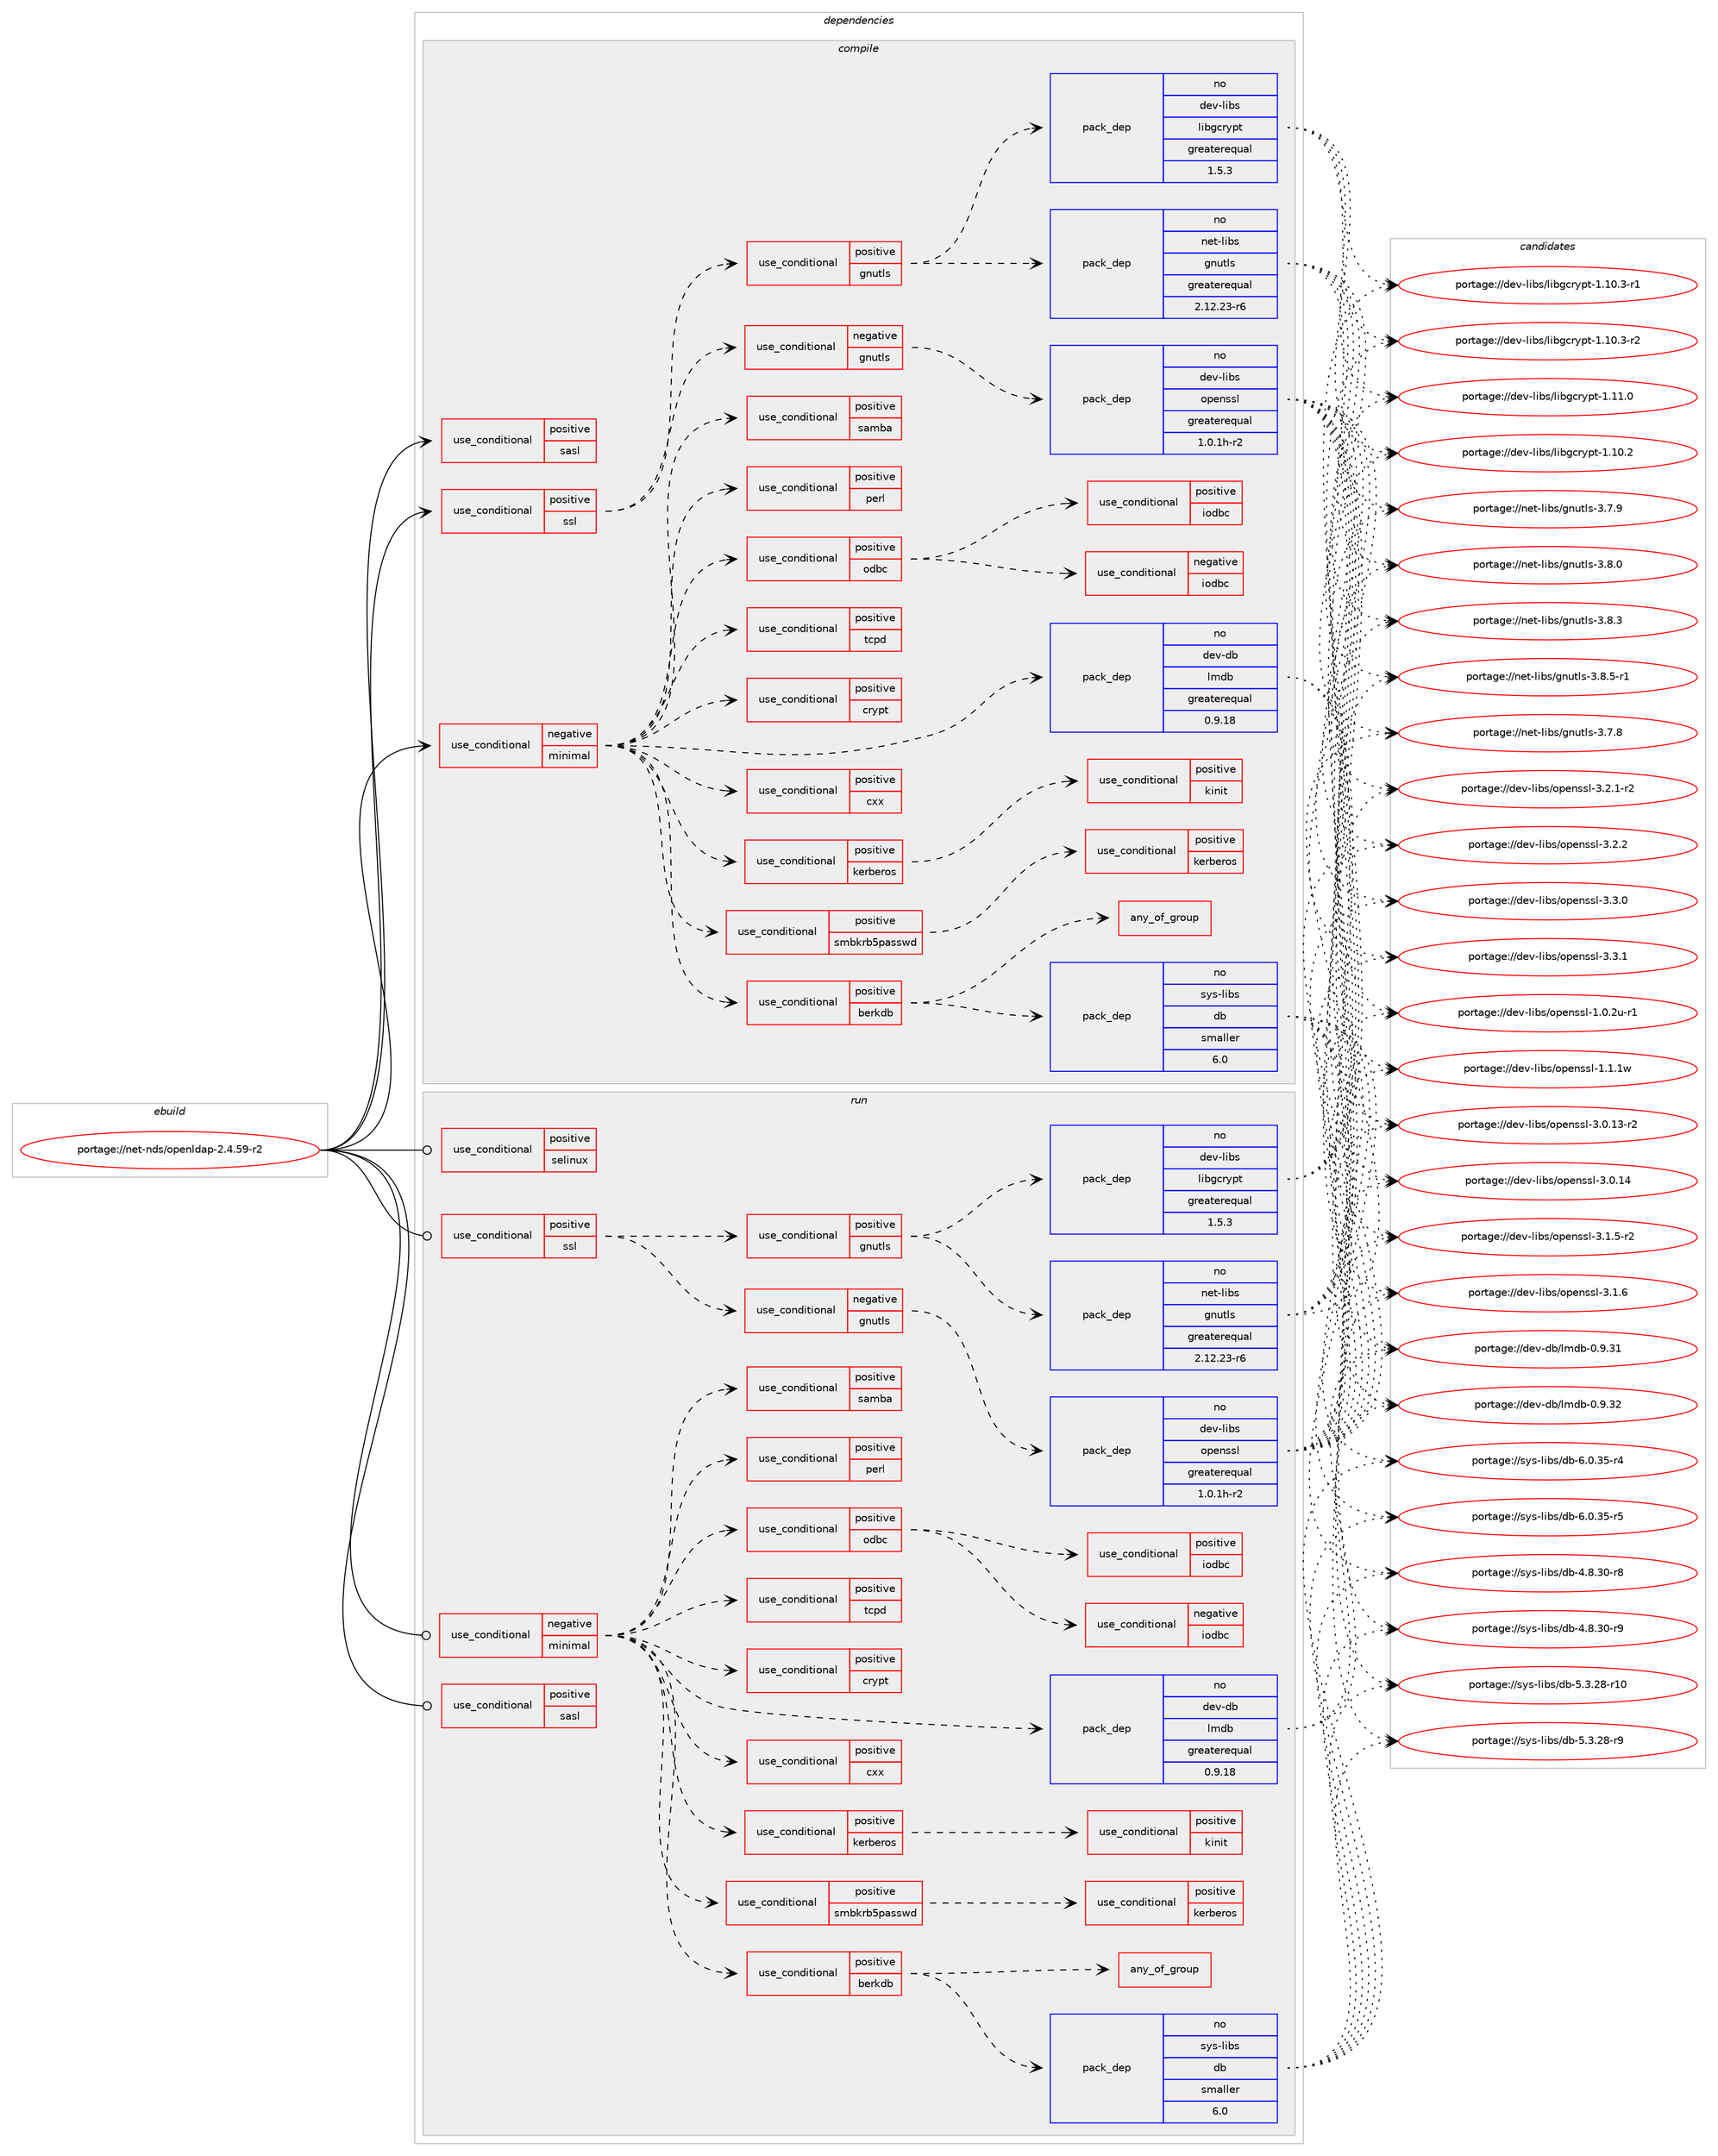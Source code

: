 digraph prolog {

# *************
# Graph options
# *************

newrank=true;
concentrate=true;
compound=true;
graph [rankdir=LR,fontname=Helvetica,fontsize=10,ranksep=1.5];#, ranksep=2.5, nodesep=0.2];
edge  [arrowhead=vee];
node  [fontname=Helvetica,fontsize=10];

# **********
# The ebuild
# **********

subgraph cluster_leftcol {
color=gray;
rank=same;
label=<<i>ebuild</i>>;
id [label="portage://net-nds/openldap-2.4.59-r2", color=red, width=4, href="../net-nds/openldap-2.4.59-r2.svg"];
}

# ****************
# The dependencies
# ****************

subgraph cluster_midcol {
color=gray;
label=<<i>dependencies</i>>;
subgraph cluster_compile {
fillcolor="#eeeeee";
style=filled;
label=<<i>compile</i>>;
subgraph cond97203 {
dependency191705 [label=<<TABLE BORDER="0" CELLBORDER="1" CELLSPACING="0" CELLPADDING="4"><TR><TD ROWSPAN="3" CELLPADDING="10">use_conditional</TD></TR><TR><TD>negative</TD></TR><TR><TD>minimal</TD></TR></TABLE>>, shape=none, color=red];
# *** BEGIN UNKNOWN DEPENDENCY TYPE (TODO) ***
# dependency191705 -> package_dependency(portage://net-nds/openldap-2.4.59-r2,install,no,dev-libs,libltdl,none,[,,],[],[])
# *** END UNKNOWN DEPENDENCY TYPE (TODO) ***

# *** BEGIN UNKNOWN DEPENDENCY TYPE (TODO) ***
# dependency191705 -> package_dependency(portage://net-nds/openldap-2.4.59-r2,install,no,sys-fs,e2fsprogs,none,[,,],[],[])
# *** END UNKNOWN DEPENDENCY TYPE (TODO) ***

subgraph pack91828 {
dependency191706 [label=<<TABLE BORDER="0" CELLBORDER="1" CELLSPACING="0" CELLPADDING="4" WIDTH="220"><TR><TD ROWSPAN="6" CELLPADDING="30">pack_dep</TD></TR><TR><TD WIDTH="110">no</TD></TR><TR><TD>dev-db</TD></TR><TR><TD>lmdb</TD></TR><TR><TD>greaterequal</TD></TR><TR><TD>0.9.18</TD></TR></TABLE>>, shape=none, color=blue];
}
dependency191705:e -> dependency191706:w [weight=20,style="dashed",arrowhead="vee"];
subgraph cond97204 {
dependency191707 [label=<<TABLE BORDER="0" CELLBORDER="1" CELLSPACING="0" CELLPADDING="4"><TR><TD ROWSPAN="3" CELLPADDING="10">use_conditional</TD></TR><TR><TD>positive</TD></TR><TR><TD>crypt</TD></TR></TABLE>>, shape=none, color=red];
# *** BEGIN UNKNOWN DEPENDENCY TYPE (TODO) ***
# dependency191707 -> package_dependency(portage://net-nds/openldap-2.4.59-r2,install,no,virtual,libcrypt,none,[,,],any_same_slot,[])
# *** END UNKNOWN DEPENDENCY TYPE (TODO) ***

}
dependency191705:e -> dependency191707:w [weight=20,style="dashed",arrowhead="vee"];
subgraph cond97205 {
dependency191708 [label=<<TABLE BORDER="0" CELLBORDER="1" CELLSPACING="0" CELLPADDING="4"><TR><TD ROWSPAN="3" CELLPADDING="10">use_conditional</TD></TR><TR><TD>positive</TD></TR><TR><TD>tcpd</TD></TR></TABLE>>, shape=none, color=red];
# *** BEGIN UNKNOWN DEPENDENCY TYPE (TODO) ***
# dependency191708 -> package_dependency(portage://net-nds/openldap-2.4.59-r2,install,no,sys-apps,tcp-wrappers,none,[,,],[],[])
# *** END UNKNOWN DEPENDENCY TYPE (TODO) ***

}
dependency191705:e -> dependency191708:w [weight=20,style="dashed",arrowhead="vee"];
subgraph cond97206 {
dependency191709 [label=<<TABLE BORDER="0" CELLBORDER="1" CELLSPACING="0" CELLPADDING="4"><TR><TD ROWSPAN="3" CELLPADDING="10">use_conditional</TD></TR><TR><TD>positive</TD></TR><TR><TD>odbc</TD></TR></TABLE>>, shape=none, color=red];
subgraph cond97207 {
dependency191710 [label=<<TABLE BORDER="0" CELLBORDER="1" CELLSPACING="0" CELLPADDING="4"><TR><TD ROWSPAN="3" CELLPADDING="10">use_conditional</TD></TR><TR><TD>negative</TD></TR><TR><TD>iodbc</TD></TR></TABLE>>, shape=none, color=red];
# *** BEGIN UNKNOWN DEPENDENCY TYPE (TODO) ***
# dependency191710 -> package_dependency(portage://net-nds/openldap-2.4.59-r2,install,no,dev-db,unixODBC,none,[,,],[],[])
# *** END UNKNOWN DEPENDENCY TYPE (TODO) ***

}
dependency191709:e -> dependency191710:w [weight=20,style="dashed",arrowhead="vee"];
subgraph cond97208 {
dependency191711 [label=<<TABLE BORDER="0" CELLBORDER="1" CELLSPACING="0" CELLPADDING="4"><TR><TD ROWSPAN="3" CELLPADDING="10">use_conditional</TD></TR><TR><TD>positive</TD></TR><TR><TD>iodbc</TD></TR></TABLE>>, shape=none, color=red];
# *** BEGIN UNKNOWN DEPENDENCY TYPE (TODO) ***
# dependency191711 -> package_dependency(portage://net-nds/openldap-2.4.59-r2,install,no,dev-db,libiodbc,none,[,,],[],[])
# *** END UNKNOWN DEPENDENCY TYPE (TODO) ***

}
dependency191709:e -> dependency191711:w [weight=20,style="dashed",arrowhead="vee"];
}
dependency191705:e -> dependency191709:w [weight=20,style="dashed",arrowhead="vee"];
subgraph cond97209 {
dependency191712 [label=<<TABLE BORDER="0" CELLBORDER="1" CELLSPACING="0" CELLPADDING="4"><TR><TD ROWSPAN="3" CELLPADDING="10">use_conditional</TD></TR><TR><TD>positive</TD></TR><TR><TD>perl</TD></TR></TABLE>>, shape=none, color=red];
# *** BEGIN UNKNOWN DEPENDENCY TYPE (TODO) ***
# dependency191712 -> package_dependency(portage://net-nds/openldap-2.4.59-r2,install,no,dev-lang,perl,none,[,,],any_same_slot,[use(disable(build),negative)])
# *** END UNKNOWN DEPENDENCY TYPE (TODO) ***

}
dependency191705:e -> dependency191712:w [weight=20,style="dashed",arrowhead="vee"];
subgraph cond97210 {
dependency191713 [label=<<TABLE BORDER="0" CELLBORDER="1" CELLSPACING="0" CELLPADDING="4"><TR><TD ROWSPAN="3" CELLPADDING="10">use_conditional</TD></TR><TR><TD>positive</TD></TR><TR><TD>samba</TD></TR></TABLE>>, shape=none, color=red];
# *** BEGIN UNKNOWN DEPENDENCY TYPE (TODO) ***
# dependency191713 -> package_dependency(portage://net-nds/openldap-2.4.59-r2,install,no,dev-libs,openssl,none,[,,],[slot(0),equal],[])
# *** END UNKNOWN DEPENDENCY TYPE (TODO) ***

}
dependency191705:e -> dependency191713:w [weight=20,style="dashed",arrowhead="vee"];
subgraph cond97211 {
dependency191714 [label=<<TABLE BORDER="0" CELLBORDER="1" CELLSPACING="0" CELLPADDING="4"><TR><TD ROWSPAN="3" CELLPADDING="10">use_conditional</TD></TR><TR><TD>positive</TD></TR><TR><TD>berkdb</TD></TR></TABLE>>, shape=none, color=red];
subgraph pack91829 {
dependency191715 [label=<<TABLE BORDER="0" CELLBORDER="1" CELLSPACING="0" CELLPADDING="4" WIDTH="220"><TR><TD ROWSPAN="6" CELLPADDING="30">pack_dep</TD></TR><TR><TD WIDTH="110">no</TD></TR><TR><TD>sys-libs</TD></TR><TR><TD>db</TD></TR><TR><TD>smaller</TD></TR><TR><TD>6.0</TD></TR></TABLE>>, shape=none, color=blue];
}
dependency191714:e -> dependency191715:w [weight=20,style="dashed",arrowhead="vee"];
subgraph any2493 {
dependency191716 [label=<<TABLE BORDER="0" CELLBORDER="1" CELLSPACING="0" CELLPADDING="4"><TR><TD CELLPADDING="10">any_of_group</TD></TR></TABLE>>, shape=none, color=red];# *** BEGIN UNKNOWN DEPENDENCY TYPE (TODO) ***
# dependency191716 -> package_dependency(portage://net-nds/openldap-2.4.59-r2,install,no,sys-libs,db,none,[,,],[slot(5.3)],[])
# *** END UNKNOWN DEPENDENCY TYPE (TODO) ***

# *** BEGIN UNKNOWN DEPENDENCY TYPE (TODO) ***
# dependency191716 -> package_dependency(portage://net-nds/openldap-2.4.59-r2,install,no,sys-libs,db,none,[,,],[slot(4.8)],[])
# *** END UNKNOWN DEPENDENCY TYPE (TODO) ***

}
dependency191714:e -> dependency191716:w [weight=20,style="dashed",arrowhead="vee"];
}
dependency191705:e -> dependency191714:w [weight=20,style="dashed",arrowhead="vee"];
subgraph cond97212 {
dependency191717 [label=<<TABLE BORDER="0" CELLBORDER="1" CELLSPACING="0" CELLPADDING="4"><TR><TD ROWSPAN="3" CELLPADDING="10">use_conditional</TD></TR><TR><TD>positive</TD></TR><TR><TD>smbkrb5passwd</TD></TR></TABLE>>, shape=none, color=red];
# *** BEGIN UNKNOWN DEPENDENCY TYPE (TODO) ***
# dependency191717 -> package_dependency(portage://net-nds/openldap-2.4.59-r2,install,no,dev-libs,openssl,none,[,,],[slot(0),equal],[])
# *** END UNKNOWN DEPENDENCY TYPE (TODO) ***

subgraph cond97213 {
dependency191718 [label=<<TABLE BORDER="0" CELLBORDER="1" CELLSPACING="0" CELLPADDING="4"><TR><TD ROWSPAN="3" CELLPADDING="10">use_conditional</TD></TR><TR><TD>positive</TD></TR><TR><TD>kerberos</TD></TR></TABLE>>, shape=none, color=red];
# *** BEGIN UNKNOWN DEPENDENCY TYPE (TODO) ***
# dependency191718 -> package_dependency(portage://net-nds/openldap-2.4.59-r2,install,no,app-crypt,heimdal,none,[,,],[],[])
# *** END UNKNOWN DEPENDENCY TYPE (TODO) ***

}
dependency191717:e -> dependency191718:w [weight=20,style="dashed",arrowhead="vee"];
}
dependency191705:e -> dependency191717:w [weight=20,style="dashed",arrowhead="vee"];
subgraph cond97214 {
dependency191719 [label=<<TABLE BORDER="0" CELLBORDER="1" CELLSPACING="0" CELLPADDING="4"><TR><TD ROWSPAN="3" CELLPADDING="10">use_conditional</TD></TR><TR><TD>positive</TD></TR><TR><TD>kerberos</TD></TR></TABLE>>, shape=none, color=red];
# *** BEGIN UNKNOWN DEPENDENCY TYPE (TODO) ***
# dependency191719 -> package_dependency(portage://net-nds/openldap-2.4.59-r2,install,no,virtual,krb5,none,[,,],[],[])
# *** END UNKNOWN DEPENDENCY TYPE (TODO) ***

subgraph cond97215 {
dependency191720 [label=<<TABLE BORDER="0" CELLBORDER="1" CELLSPACING="0" CELLPADDING="4"><TR><TD ROWSPAN="3" CELLPADDING="10">use_conditional</TD></TR><TR><TD>positive</TD></TR><TR><TD>kinit</TD></TR></TABLE>>, shape=none, color=red];
# *** BEGIN UNKNOWN DEPENDENCY TYPE (TODO) ***
# dependency191720 -> package_dependency(portage://net-nds/openldap-2.4.59-r2,install,weak,app-crypt,heimdal,none,[,,],[],[])
# *** END UNKNOWN DEPENDENCY TYPE (TODO) ***

}
dependency191719:e -> dependency191720:w [weight=20,style="dashed",arrowhead="vee"];
}
dependency191705:e -> dependency191719:w [weight=20,style="dashed",arrowhead="vee"];
subgraph cond97216 {
dependency191721 [label=<<TABLE BORDER="0" CELLBORDER="1" CELLSPACING="0" CELLPADDING="4"><TR><TD ROWSPAN="3" CELLPADDING="10">use_conditional</TD></TR><TR><TD>positive</TD></TR><TR><TD>cxx</TD></TR></TABLE>>, shape=none, color=red];
# *** BEGIN UNKNOWN DEPENDENCY TYPE (TODO) ***
# dependency191721 -> package_dependency(portage://net-nds/openldap-2.4.59-r2,install,no,dev-libs,cyrus-sasl,none,[,,],any_same_slot,[])
# *** END UNKNOWN DEPENDENCY TYPE (TODO) ***

}
dependency191705:e -> dependency191721:w [weight=20,style="dashed",arrowhead="vee"];
}
id:e -> dependency191705:w [weight=20,style="solid",arrowhead="vee"];
subgraph cond97217 {
dependency191722 [label=<<TABLE BORDER="0" CELLBORDER="1" CELLSPACING="0" CELLPADDING="4"><TR><TD ROWSPAN="3" CELLPADDING="10">use_conditional</TD></TR><TR><TD>positive</TD></TR><TR><TD>sasl</TD></TR></TABLE>>, shape=none, color=red];
# *** BEGIN UNKNOWN DEPENDENCY TYPE (TODO) ***
# dependency191722 -> package_dependency(portage://net-nds/openldap-2.4.59-r2,install,no,dev-libs,cyrus-sasl,none,[,,],any_same_slot,[])
# *** END UNKNOWN DEPENDENCY TYPE (TODO) ***

}
id:e -> dependency191722:w [weight=20,style="solid",arrowhead="vee"];
subgraph cond97218 {
dependency191723 [label=<<TABLE BORDER="0" CELLBORDER="1" CELLSPACING="0" CELLPADDING="4"><TR><TD ROWSPAN="3" CELLPADDING="10">use_conditional</TD></TR><TR><TD>positive</TD></TR><TR><TD>ssl</TD></TR></TABLE>>, shape=none, color=red];
subgraph cond97219 {
dependency191724 [label=<<TABLE BORDER="0" CELLBORDER="1" CELLSPACING="0" CELLPADDING="4"><TR><TD ROWSPAN="3" CELLPADDING="10">use_conditional</TD></TR><TR><TD>negative</TD></TR><TR><TD>gnutls</TD></TR></TABLE>>, shape=none, color=red];
subgraph pack91830 {
dependency191725 [label=<<TABLE BORDER="0" CELLBORDER="1" CELLSPACING="0" CELLPADDING="4" WIDTH="220"><TR><TD ROWSPAN="6" CELLPADDING="30">pack_dep</TD></TR><TR><TD WIDTH="110">no</TD></TR><TR><TD>dev-libs</TD></TR><TR><TD>openssl</TD></TR><TR><TD>greaterequal</TD></TR><TR><TD>1.0.1h-r2</TD></TR></TABLE>>, shape=none, color=blue];
}
dependency191724:e -> dependency191725:w [weight=20,style="dashed",arrowhead="vee"];
}
dependency191723:e -> dependency191724:w [weight=20,style="dashed",arrowhead="vee"];
subgraph cond97220 {
dependency191726 [label=<<TABLE BORDER="0" CELLBORDER="1" CELLSPACING="0" CELLPADDING="4"><TR><TD ROWSPAN="3" CELLPADDING="10">use_conditional</TD></TR><TR><TD>positive</TD></TR><TR><TD>gnutls</TD></TR></TABLE>>, shape=none, color=red];
subgraph pack91831 {
dependency191727 [label=<<TABLE BORDER="0" CELLBORDER="1" CELLSPACING="0" CELLPADDING="4" WIDTH="220"><TR><TD ROWSPAN="6" CELLPADDING="30">pack_dep</TD></TR><TR><TD WIDTH="110">no</TD></TR><TR><TD>net-libs</TD></TR><TR><TD>gnutls</TD></TR><TR><TD>greaterequal</TD></TR><TR><TD>2.12.23-r6</TD></TR></TABLE>>, shape=none, color=blue];
}
dependency191726:e -> dependency191727:w [weight=20,style="dashed",arrowhead="vee"];
subgraph pack91832 {
dependency191728 [label=<<TABLE BORDER="0" CELLBORDER="1" CELLSPACING="0" CELLPADDING="4" WIDTH="220"><TR><TD ROWSPAN="6" CELLPADDING="30">pack_dep</TD></TR><TR><TD WIDTH="110">no</TD></TR><TR><TD>dev-libs</TD></TR><TR><TD>libgcrypt</TD></TR><TR><TD>greaterequal</TD></TR><TR><TD>1.5.3</TD></TR></TABLE>>, shape=none, color=blue];
}
dependency191726:e -> dependency191728:w [weight=20,style="dashed",arrowhead="vee"];
}
dependency191723:e -> dependency191726:w [weight=20,style="dashed",arrowhead="vee"];
}
id:e -> dependency191723:w [weight=20,style="solid",arrowhead="vee"];
# *** BEGIN UNKNOWN DEPENDENCY TYPE (TODO) ***
# id -> package_dependency(portage://net-nds/openldap-2.4.59-r2,install,no,sys-apps,groff,none,[,,],[],[])
# *** END UNKNOWN DEPENDENCY TYPE (TODO) ***

}
subgraph cluster_compileandrun {
fillcolor="#eeeeee";
style=filled;
label=<<i>compile and run</i>>;
}
subgraph cluster_run {
fillcolor="#eeeeee";
style=filled;
label=<<i>run</i>>;
subgraph cond97221 {
dependency191729 [label=<<TABLE BORDER="0" CELLBORDER="1" CELLSPACING="0" CELLPADDING="4"><TR><TD ROWSPAN="3" CELLPADDING="10">use_conditional</TD></TR><TR><TD>negative</TD></TR><TR><TD>minimal</TD></TR></TABLE>>, shape=none, color=red];
# *** BEGIN UNKNOWN DEPENDENCY TYPE (TODO) ***
# dependency191729 -> package_dependency(portage://net-nds/openldap-2.4.59-r2,run,no,dev-libs,libltdl,none,[,,],[],[])
# *** END UNKNOWN DEPENDENCY TYPE (TODO) ***

# *** BEGIN UNKNOWN DEPENDENCY TYPE (TODO) ***
# dependency191729 -> package_dependency(portage://net-nds/openldap-2.4.59-r2,run,no,sys-fs,e2fsprogs,none,[,,],[],[])
# *** END UNKNOWN DEPENDENCY TYPE (TODO) ***

subgraph pack91833 {
dependency191730 [label=<<TABLE BORDER="0" CELLBORDER="1" CELLSPACING="0" CELLPADDING="4" WIDTH="220"><TR><TD ROWSPAN="6" CELLPADDING="30">pack_dep</TD></TR><TR><TD WIDTH="110">no</TD></TR><TR><TD>dev-db</TD></TR><TR><TD>lmdb</TD></TR><TR><TD>greaterequal</TD></TR><TR><TD>0.9.18</TD></TR></TABLE>>, shape=none, color=blue];
}
dependency191729:e -> dependency191730:w [weight=20,style="dashed",arrowhead="vee"];
subgraph cond97222 {
dependency191731 [label=<<TABLE BORDER="0" CELLBORDER="1" CELLSPACING="0" CELLPADDING="4"><TR><TD ROWSPAN="3" CELLPADDING="10">use_conditional</TD></TR><TR><TD>positive</TD></TR><TR><TD>crypt</TD></TR></TABLE>>, shape=none, color=red];
# *** BEGIN UNKNOWN DEPENDENCY TYPE (TODO) ***
# dependency191731 -> package_dependency(portage://net-nds/openldap-2.4.59-r2,run,no,virtual,libcrypt,none,[,,],any_same_slot,[])
# *** END UNKNOWN DEPENDENCY TYPE (TODO) ***

}
dependency191729:e -> dependency191731:w [weight=20,style="dashed",arrowhead="vee"];
subgraph cond97223 {
dependency191732 [label=<<TABLE BORDER="0" CELLBORDER="1" CELLSPACING="0" CELLPADDING="4"><TR><TD ROWSPAN="3" CELLPADDING="10">use_conditional</TD></TR><TR><TD>positive</TD></TR><TR><TD>tcpd</TD></TR></TABLE>>, shape=none, color=red];
# *** BEGIN UNKNOWN DEPENDENCY TYPE (TODO) ***
# dependency191732 -> package_dependency(portage://net-nds/openldap-2.4.59-r2,run,no,sys-apps,tcp-wrappers,none,[,,],[],[])
# *** END UNKNOWN DEPENDENCY TYPE (TODO) ***

}
dependency191729:e -> dependency191732:w [weight=20,style="dashed",arrowhead="vee"];
subgraph cond97224 {
dependency191733 [label=<<TABLE BORDER="0" CELLBORDER="1" CELLSPACING="0" CELLPADDING="4"><TR><TD ROWSPAN="3" CELLPADDING="10">use_conditional</TD></TR><TR><TD>positive</TD></TR><TR><TD>odbc</TD></TR></TABLE>>, shape=none, color=red];
subgraph cond97225 {
dependency191734 [label=<<TABLE BORDER="0" CELLBORDER="1" CELLSPACING="0" CELLPADDING="4"><TR><TD ROWSPAN="3" CELLPADDING="10">use_conditional</TD></TR><TR><TD>negative</TD></TR><TR><TD>iodbc</TD></TR></TABLE>>, shape=none, color=red];
# *** BEGIN UNKNOWN DEPENDENCY TYPE (TODO) ***
# dependency191734 -> package_dependency(portage://net-nds/openldap-2.4.59-r2,run,no,dev-db,unixODBC,none,[,,],[],[])
# *** END UNKNOWN DEPENDENCY TYPE (TODO) ***

}
dependency191733:e -> dependency191734:w [weight=20,style="dashed",arrowhead="vee"];
subgraph cond97226 {
dependency191735 [label=<<TABLE BORDER="0" CELLBORDER="1" CELLSPACING="0" CELLPADDING="4"><TR><TD ROWSPAN="3" CELLPADDING="10">use_conditional</TD></TR><TR><TD>positive</TD></TR><TR><TD>iodbc</TD></TR></TABLE>>, shape=none, color=red];
# *** BEGIN UNKNOWN DEPENDENCY TYPE (TODO) ***
# dependency191735 -> package_dependency(portage://net-nds/openldap-2.4.59-r2,run,no,dev-db,libiodbc,none,[,,],[],[])
# *** END UNKNOWN DEPENDENCY TYPE (TODO) ***

}
dependency191733:e -> dependency191735:w [weight=20,style="dashed",arrowhead="vee"];
}
dependency191729:e -> dependency191733:w [weight=20,style="dashed",arrowhead="vee"];
subgraph cond97227 {
dependency191736 [label=<<TABLE BORDER="0" CELLBORDER="1" CELLSPACING="0" CELLPADDING="4"><TR><TD ROWSPAN="3" CELLPADDING="10">use_conditional</TD></TR><TR><TD>positive</TD></TR><TR><TD>perl</TD></TR></TABLE>>, shape=none, color=red];
# *** BEGIN UNKNOWN DEPENDENCY TYPE (TODO) ***
# dependency191736 -> package_dependency(portage://net-nds/openldap-2.4.59-r2,run,no,dev-lang,perl,none,[,,],any_same_slot,[use(disable(build),negative)])
# *** END UNKNOWN DEPENDENCY TYPE (TODO) ***

}
dependency191729:e -> dependency191736:w [weight=20,style="dashed",arrowhead="vee"];
subgraph cond97228 {
dependency191737 [label=<<TABLE BORDER="0" CELLBORDER="1" CELLSPACING="0" CELLPADDING="4"><TR><TD ROWSPAN="3" CELLPADDING="10">use_conditional</TD></TR><TR><TD>positive</TD></TR><TR><TD>samba</TD></TR></TABLE>>, shape=none, color=red];
# *** BEGIN UNKNOWN DEPENDENCY TYPE (TODO) ***
# dependency191737 -> package_dependency(portage://net-nds/openldap-2.4.59-r2,run,no,dev-libs,openssl,none,[,,],[slot(0),equal],[])
# *** END UNKNOWN DEPENDENCY TYPE (TODO) ***

}
dependency191729:e -> dependency191737:w [weight=20,style="dashed",arrowhead="vee"];
subgraph cond97229 {
dependency191738 [label=<<TABLE BORDER="0" CELLBORDER="1" CELLSPACING="0" CELLPADDING="4"><TR><TD ROWSPAN="3" CELLPADDING="10">use_conditional</TD></TR><TR><TD>positive</TD></TR><TR><TD>berkdb</TD></TR></TABLE>>, shape=none, color=red];
subgraph pack91834 {
dependency191739 [label=<<TABLE BORDER="0" CELLBORDER="1" CELLSPACING="0" CELLPADDING="4" WIDTH="220"><TR><TD ROWSPAN="6" CELLPADDING="30">pack_dep</TD></TR><TR><TD WIDTH="110">no</TD></TR><TR><TD>sys-libs</TD></TR><TR><TD>db</TD></TR><TR><TD>smaller</TD></TR><TR><TD>6.0</TD></TR></TABLE>>, shape=none, color=blue];
}
dependency191738:e -> dependency191739:w [weight=20,style="dashed",arrowhead="vee"];
subgraph any2494 {
dependency191740 [label=<<TABLE BORDER="0" CELLBORDER="1" CELLSPACING="0" CELLPADDING="4"><TR><TD CELLPADDING="10">any_of_group</TD></TR></TABLE>>, shape=none, color=red];# *** BEGIN UNKNOWN DEPENDENCY TYPE (TODO) ***
# dependency191740 -> package_dependency(portage://net-nds/openldap-2.4.59-r2,run,no,sys-libs,db,none,[,,],[slot(5.3)],[])
# *** END UNKNOWN DEPENDENCY TYPE (TODO) ***

# *** BEGIN UNKNOWN DEPENDENCY TYPE (TODO) ***
# dependency191740 -> package_dependency(portage://net-nds/openldap-2.4.59-r2,run,no,sys-libs,db,none,[,,],[slot(4.8)],[])
# *** END UNKNOWN DEPENDENCY TYPE (TODO) ***

}
dependency191738:e -> dependency191740:w [weight=20,style="dashed",arrowhead="vee"];
}
dependency191729:e -> dependency191738:w [weight=20,style="dashed",arrowhead="vee"];
subgraph cond97230 {
dependency191741 [label=<<TABLE BORDER="0" CELLBORDER="1" CELLSPACING="0" CELLPADDING="4"><TR><TD ROWSPAN="3" CELLPADDING="10">use_conditional</TD></TR><TR><TD>positive</TD></TR><TR><TD>smbkrb5passwd</TD></TR></TABLE>>, shape=none, color=red];
# *** BEGIN UNKNOWN DEPENDENCY TYPE (TODO) ***
# dependency191741 -> package_dependency(portage://net-nds/openldap-2.4.59-r2,run,no,dev-libs,openssl,none,[,,],[slot(0),equal],[])
# *** END UNKNOWN DEPENDENCY TYPE (TODO) ***

subgraph cond97231 {
dependency191742 [label=<<TABLE BORDER="0" CELLBORDER="1" CELLSPACING="0" CELLPADDING="4"><TR><TD ROWSPAN="3" CELLPADDING="10">use_conditional</TD></TR><TR><TD>positive</TD></TR><TR><TD>kerberos</TD></TR></TABLE>>, shape=none, color=red];
# *** BEGIN UNKNOWN DEPENDENCY TYPE (TODO) ***
# dependency191742 -> package_dependency(portage://net-nds/openldap-2.4.59-r2,run,no,app-crypt,heimdal,none,[,,],[],[])
# *** END UNKNOWN DEPENDENCY TYPE (TODO) ***

}
dependency191741:e -> dependency191742:w [weight=20,style="dashed",arrowhead="vee"];
}
dependency191729:e -> dependency191741:w [weight=20,style="dashed",arrowhead="vee"];
subgraph cond97232 {
dependency191743 [label=<<TABLE BORDER="0" CELLBORDER="1" CELLSPACING="0" CELLPADDING="4"><TR><TD ROWSPAN="3" CELLPADDING="10">use_conditional</TD></TR><TR><TD>positive</TD></TR><TR><TD>kerberos</TD></TR></TABLE>>, shape=none, color=red];
# *** BEGIN UNKNOWN DEPENDENCY TYPE (TODO) ***
# dependency191743 -> package_dependency(portage://net-nds/openldap-2.4.59-r2,run,no,virtual,krb5,none,[,,],[],[])
# *** END UNKNOWN DEPENDENCY TYPE (TODO) ***

subgraph cond97233 {
dependency191744 [label=<<TABLE BORDER="0" CELLBORDER="1" CELLSPACING="0" CELLPADDING="4"><TR><TD ROWSPAN="3" CELLPADDING="10">use_conditional</TD></TR><TR><TD>positive</TD></TR><TR><TD>kinit</TD></TR></TABLE>>, shape=none, color=red];
# *** BEGIN UNKNOWN DEPENDENCY TYPE (TODO) ***
# dependency191744 -> package_dependency(portage://net-nds/openldap-2.4.59-r2,run,weak,app-crypt,heimdal,none,[,,],[],[])
# *** END UNKNOWN DEPENDENCY TYPE (TODO) ***

}
dependency191743:e -> dependency191744:w [weight=20,style="dashed",arrowhead="vee"];
}
dependency191729:e -> dependency191743:w [weight=20,style="dashed",arrowhead="vee"];
subgraph cond97234 {
dependency191745 [label=<<TABLE BORDER="0" CELLBORDER="1" CELLSPACING="0" CELLPADDING="4"><TR><TD ROWSPAN="3" CELLPADDING="10">use_conditional</TD></TR><TR><TD>positive</TD></TR><TR><TD>cxx</TD></TR></TABLE>>, shape=none, color=red];
# *** BEGIN UNKNOWN DEPENDENCY TYPE (TODO) ***
# dependency191745 -> package_dependency(portage://net-nds/openldap-2.4.59-r2,run,no,dev-libs,cyrus-sasl,none,[,,],any_same_slot,[])
# *** END UNKNOWN DEPENDENCY TYPE (TODO) ***

}
dependency191729:e -> dependency191745:w [weight=20,style="dashed",arrowhead="vee"];
}
id:e -> dependency191729:w [weight=20,style="solid",arrowhead="odot"];
subgraph cond97235 {
dependency191746 [label=<<TABLE BORDER="0" CELLBORDER="1" CELLSPACING="0" CELLPADDING="4"><TR><TD ROWSPAN="3" CELLPADDING="10">use_conditional</TD></TR><TR><TD>positive</TD></TR><TR><TD>sasl</TD></TR></TABLE>>, shape=none, color=red];
# *** BEGIN UNKNOWN DEPENDENCY TYPE (TODO) ***
# dependency191746 -> package_dependency(portage://net-nds/openldap-2.4.59-r2,run,no,dev-libs,cyrus-sasl,none,[,,],any_same_slot,[])
# *** END UNKNOWN DEPENDENCY TYPE (TODO) ***

}
id:e -> dependency191746:w [weight=20,style="solid",arrowhead="odot"];
subgraph cond97236 {
dependency191747 [label=<<TABLE BORDER="0" CELLBORDER="1" CELLSPACING="0" CELLPADDING="4"><TR><TD ROWSPAN="3" CELLPADDING="10">use_conditional</TD></TR><TR><TD>positive</TD></TR><TR><TD>selinux</TD></TR></TABLE>>, shape=none, color=red];
# *** BEGIN UNKNOWN DEPENDENCY TYPE (TODO) ***
# dependency191747 -> package_dependency(portage://net-nds/openldap-2.4.59-r2,run,no,sec-policy,selinux-ldap,none,[,,],[],[])
# *** END UNKNOWN DEPENDENCY TYPE (TODO) ***

}
id:e -> dependency191747:w [weight=20,style="solid",arrowhead="odot"];
subgraph cond97237 {
dependency191748 [label=<<TABLE BORDER="0" CELLBORDER="1" CELLSPACING="0" CELLPADDING="4"><TR><TD ROWSPAN="3" CELLPADDING="10">use_conditional</TD></TR><TR><TD>positive</TD></TR><TR><TD>ssl</TD></TR></TABLE>>, shape=none, color=red];
subgraph cond97238 {
dependency191749 [label=<<TABLE BORDER="0" CELLBORDER="1" CELLSPACING="0" CELLPADDING="4"><TR><TD ROWSPAN="3" CELLPADDING="10">use_conditional</TD></TR><TR><TD>negative</TD></TR><TR><TD>gnutls</TD></TR></TABLE>>, shape=none, color=red];
subgraph pack91835 {
dependency191750 [label=<<TABLE BORDER="0" CELLBORDER="1" CELLSPACING="0" CELLPADDING="4" WIDTH="220"><TR><TD ROWSPAN="6" CELLPADDING="30">pack_dep</TD></TR><TR><TD WIDTH="110">no</TD></TR><TR><TD>dev-libs</TD></TR><TR><TD>openssl</TD></TR><TR><TD>greaterequal</TD></TR><TR><TD>1.0.1h-r2</TD></TR></TABLE>>, shape=none, color=blue];
}
dependency191749:e -> dependency191750:w [weight=20,style="dashed",arrowhead="vee"];
}
dependency191748:e -> dependency191749:w [weight=20,style="dashed",arrowhead="vee"];
subgraph cond97239 {
dependency191751 [label=<<TABLE BORDER="0" CELLBORDER="1" CELLSPACING="0" CELLPADDING="4"><TR><TD ROWSPAN="3" CELLPADDING="10">use_conditional</TD></TR><TR><TD>positive</TD></TR><TR><TD>gnutls</TD></TR></TABLE>>, shape=none, color=red];
subgraph pack91836 {
dependency191752 [label=<<TABLE BORDER="0" CELLBORDER="1" CELLSPACING="0" CELLPADDING="4" WIDTH="220"><TR><TD ROWSPAN="6" CELLPADDING="30">pack_dep</TD></TR><TR><TD WIDTH="110">no</TD></TR><TR><TD>net-libs</TD></TR><TR><TD>gnutls</TD></TR><TR><TD>greaterequal</TD></TR><TR><TD>2.12.23-r6</TD></TR></TABLE>>, shape=none, color=blue];
}
dependency191751:e -> dependency191752:w [weight=20,style="dashed",arrowhead="vee"];
subgraph pack91837 {
dependency191753 [label=<<TABLE BORDER="0" CELLBORDER="1" CELLSPACING="0" CELLPADDING="4" WIDTH="220"><TR><TD ROWSPAN="6" CELLPADDING="30">pack_dep</TD></TR><TR><TD WIDTH="110">no</TD></TR><TR><TD>dev-libs</TD></TR><TR><TD>libgcrypt</TD></TR><TR><TD>greaterequal</TD></TR><TR><TD>1.5.3</TD></TR></TABLE>>, shape=none, color=blue];
}
dependency191751:e -> dependency191753:w [weight=20,style="dashed",arrowhead="vee"];
}
dependency191748:e -> dependency191751:w [weight=20,style="dashed",arrowhead="vee"];
}
id:e -> dependency191748:w [weight=20,style="solid",arrowhead="odot"];
# *** BEGIN UNKNOWN DEPENDENCY TYPE (TODO) ***
# id -> package_dependency(portage://net-nds/openldap-2.4.59-r2,run,no,virtual,tmpfiles,none,[,,],[],[])
# *** END UNKNOWN DEPENDENCY TYPE (TODO) ***

}
}

# **************
# The candidates
# **************

subgraph cluster_choices {
rank=same;
color=gray;
label=<<i>candidates</i>>;

subgraph choice91828 {
color=black;
nodesep=1;
choice1001011184510098471081091009845484657465149 [label="portage://dev-db/lmdb-0.9.31", color=red, width=4,href="../dev-db/lmdb-0.9.31.svg"];
choice1001011184510098471081091009845484657465150 [label="portage://dev-db/lmdb-0.9.32", color=red, width=4,href="../dev-db/lmdb-0.9.32.svg"];
dependency191706:e -> choice1001011184510098471081091009845484657465149:w [style=dotted,weight="100"];
dependency191706:e -> choice1001011184510098471081091009845484657465150:w [style=dotted,weight="100"];
}
subgraph choice91829 {
color=black;
nodesep=1;
choice11512111545108105981154710098455246564651484511456 [label="portage://sys-libs/db-4.8.30-r8", color=red, width=4,href="../sys-libs/db-4.8.30-r8.svg"];
choice11512111545108105981154710098455246564651484511457 [label="portage://sys-libs/db-4.8.30-r9", color=red, width=4,href="../sys-libs/db-4.8.30-r9.svg"];
choice1151211154510810598115471009845534651465056451144948 [label="portage://sys-libs/db-5.3.28-r10", color=red, width=4,href="../sys-libs/db-5.3.28-r10.svg"];
choice11512111545108105981154710098455346514650564511457 [label="portage://sys-libs/db-5.3.28-r9", color=red, width=4,href="../sys-libs/db-5.3.28-r9.svg"];
choice11512111545108105981154710098455446484651534511452 [label="portage://sys-libs/db-6.0.35-r4", color=red, width=4,href="../sys-libs/db-6.0.35-r4.svg"];
choice11512111545108105981154710098455446484651534511453 [label="portage://sys-libs/db-6.0.35-r5", color=red, width=4,href="../sys-libs/db-6.0.35-r5.svg"];
dependency191715:e -> choice11512111545108105981154710098455246564651484511456:w [style=dotted,weight="100"];
dependency191715:e -> choice11512111545108105981154710098455246564651484511457:w [style=dotted,weight="100"];
dependency191715:e -> choice1151211154510810598115471009845534651465056451144948:w [style=dotted,weight="100"];
dependency191715:e -> choice11512111545108105981154710098455346514650564511457:w [style=dotted,weight="100"];
dependency191715:e -> choice11512111545108105981154710098455446484651534511452:w [style=dotted,weight="100"];
dependency191715:e -> choice11512111545108105981154710098455446484651534511453:w [style=dotted,weight="100"];
}
subgraph choice91830 {
color=black;
nodesep=1;
choice1001011184510810598115471111121011101151151084549464846501174511449 [label="portage://dev-libs/openssl-1.0.2u-r1", color=red, width=4,href="../dev-libs/openssl-1.0.2u-r1.svg"];
choice100101118451081059811547111112101110115115108454946494649119 [label="portage://dev-libs/openssl-1.1.1w", color=red, width=4,href="../dev-libs/openssl-1.1.1w.svg"];
choice100101118451081059811547111112101110115115108455146484649514511450 [label="portage://dev-libs/openssl-3.0.13-r2", color=red, width=4,href="../dev-libs/openssl-3.0.13-r2.svg"];
choice10010111845108105981154711111210111011511510845514648464952 [label="portage://dev-libs/openssl-3.0.14", color=red, width=4,href="../dev-libs/openssl-3.0.14.svg"];
choice1001011184510810598115471111121011101151151084551464946534511450 [label="portage://dev-libs/openssl-3.1.5-r2", color=red, width=4,href="../dev-libs/openssl-3.1.5-r2.svg"];
choice100101118451081059811547111112101110115115108455146494654 [label="portage://dev-libs/openssl-3.1.6", color=red, width=4,href="../dev-libs/openssl-3.1.6.svg"];
choice1001011184510810598115471111121011101151151084551465046494511450 [label="portage://dev-libs/openssl-3.2.1-r2", color=red, width=4,href="../dev-libs/openssl-3.2.1-r2.svg"];
choice100101118451081059811547111112101110115115108455146504650 [label="portage://dev-libs/openssl-3.2.2", color=red, width=4,href="../dev-libs/openssl-3.2.2.svg"];
choice100101118451081059811547111112101110115115108455146514648 [label="portage://dev-libs/openssl-3.3.0", color=red, width=4,href="../dev-libs/openssl-3.3.0.svg"];
choice100101118451081059811547111112101110115115108455146514649 [label="portage://dev-libs/openssl-3.3.1", color=red, width=4,href="../dev-libs/openssl-3.3.1.svg"];
dependency191725:e -> choice1001011184510810598115471111121011101151151084549464846501174511449:w [style=dotted,weight="100"];
dependency191725:e -> choice100101118451081059811547111112101110115115108454946494649119:w [style=dotted,weight="100"];
dependency191725:e -> choice100101118451081059811547111112101110115115108455146484649514511450:w [style=dotted,weight="100"];
dependency191725:e -> choice10010111845108105981154711111210111011511510845514648464952:w [style=dotted,weight="100"];
dependency191725:e -> choice1001011184510810598115471111121011101151151084551464946534511450:w [style=dotted,weight="100"];
dependency191725:e -> choice100101118451081059811547111112101110115115108455146494654:w [style=dotted,weight="100"];
dependency191725:e -> choice1001011184510810598115471111121011101151151084551465046494511450:w [style=dotted,weight="100"];
dependency191725:e -> choice100101118451081059811547111112101110115115108455146504650:w [style=dotted,weight="100"];
dependency191725:e -> choice100101118451081059811547111112101110115115108455146514648:w [style=dotted,weight="100"];
dependency191725:e -> choice100101118451081059811547111112101110115115108455146514649:w [style=dotted,weight="100"];
}
subgraph choice91831 {
color=black;
nodesep=1;
choice110101116451081059811547103110117116108115455146554656 [label="portage://net-libs/gnutls-3.7.8", color=red, width=4,href="../net-libs/gnutls-3.7.8.svg"];
choice110101116451081059811547103110117116108115455146554657 [label="portage://net-libs/gnutls-3.7.9", color=red, width=4,href="../net-libs/gnutls-3.7.9.svg"];
choice110101116451081059811547103110117116108115455146564648 [label="portage://net-libs/gnutls-3.8.0", color=red, width=4,href="../net-libs/gnutls-3.8.0.svg"];
choice110101116451081059811547103110117116108115455146564651 [label="portage://net-libs/gnutls-3.8.3", color=red, width=4,href="../net-libs/gnutls-3.8.3.svg"];
choice1101011164510810598115471031101171161081154551465646534511449 [label="portage://net-libs/gnutls-3.8.5-r1", color=red, width=4,href="../net-libs/gnutls-3.8.5-r1.svg"];
dependency191727:e -> choice110101116451081059811547103110117116108115455146554656:w [style=dotted,weight="100"];
dependency191727:e -> choice110101116451081059811547103110117116108115455146554657:w [style=dotted,weight="100"];
dependency191727:e -> choice110101116451081059811547103110117116108115455146564648:w [style=dotted,weight="100"];
dependency191727:e -> choice110101116451081059811547103110117116108115455146564651:w [style=dotted,weight="100"];
dependency191727:e -> choice1101011164510810598115471031101171161081154551465646534511449:w [style=dotted,weight="100"];
}
subgraph choice91832 {
color=black;
nodesep=1;
choice100101118451081059811547108105981039911412111211645494649484650 [label="portage://dev-libs/libgcrypt-1.10.2", color=red, width=4,href="../dev-libs/libgcrypt-1.10.2.svg"];
choice1001011184510810598115471081059810399114121112116454946494846514511449 [label="portage://dev-libs/libgcrypt-1.10.3-r1", color=red, width=4,href="../dev-libs/libgcrypt-1.10.3-r1.svg"];
choice1001011184510810598115471081059810399114121112116454946494846514511450 [label="portage://dev-libs/libgcrypt-1.10.3-r2", color=red, width=4,href="../dev-libs/libgcrypt-1.10.3-r2.svg"];
choice100101118451081059811547108105981039911412111211645494649494648 [label="portage://dev-libs/libgcrypt-1.11.0", color=red, width=4,href="../dev-libs/libgcrypt-1.11.0.svg"];
dependency191728:e -> choice100101118451081059811547108105981039911412111211645494649484650:w [style=dotted,weight="100"];
dependency191728:e -> choice1001011184510810598115471081059810399114121112116454946494846514511449:w [style=dotted,weight="100"];
dependency191728:e -> choice1001011184510810598115471081059810399114121112116454946494846514511450:w [style=dotted,weight="100"];
dependency191728:e -> choice100101118451081059811547108105981039911412111211645494649494648:w [style=dotted,weight="100"];
}
subgraph choice91833 {
color=black;
nodesep=1;
choice1001011184510098471081091009845484657465149 [label="portage://dev-db/lmdb-0.9.31", color=red, width=4,href="../dev-db/lmdb-0.9.31.svg"];
choice1001011184510098471081091009845484657465150 [label="portage://dev-db/lmdb-0.9.32", color=red, width=4,href="../dev-db/lmdb-0.9.32.svg"];
dependency191730:e -> choice1001011184510098471081091009845484657465149:w [style=dotted,weight="100"];
dependency191730:e -> choice1001011184510098471081091009845484657465150:w [style=dotted,weight="100"];
}
subgraph choice91834 {
color=black;
nodesep=1;
choice11512111545108105981154710098455246564651484511456 [label="portage://sys-libs/db-4.8.30-r8", color=red, width=4,href="../sys-libs/db-4.8.30-r8.svg"];
choice11512111545108105981154710098455246564651484511457 [label="portage://sys-libs/db-4.8.30-r9", color=red, width=4,href="../sys-libs/db-4.8.30-r9.svg"];
choice1151211154510810598115471009845534651465056451144948 [label="portage://sys-libs/db-5.3.28-r10", color=red, width=4,href="../sys-libs/db-5.3.28-r10.svg"];
choice11512111545108105981154710098455346514650564511457 [label="portage://sys-libs/db-5.3.28-r9", color=red, width=4,href="../sys-libs/db-5.3.28-r9.svg"];
choice11512111545108105981154710098455446484651534511452 [label="portage://sys-libs/db-6.0.35-r4", color=red, width=4,href="../sys-libs/db-6.0.35-r4.svg"];
choice11512111545108105981154710098455446484651534511453 [label="portage://sys-libs/db-6.0.35-r5", color=red, width=4,href="../sys-libs/db-6.0.35-r5.svg"];
dependency191739:e -> choice11512111545108105981154710098455246564651484511456:w [style=dotted,weight="100"];
dependency191739:e -> choice11512111545108105981154710098455246564651484511457:w [style=dotted,weight="100"];
dependency191739:e -> choice1151211154510810598115471009845534651465056451144948:w [style=dotted,weight="100"];
dependency191739:e -> choice11512111545108105981154710098455346514650564511457:w [style=dotted,weight="100"];
dependency191739:e -> choice11512111545108105981154710098455446484651534511452:w [style=dotted,weight="100"];
dependency191739:e -> choice11512111545108105981154710098455446484651534511453:w [style=dotted,weight="100"];
}
subgraph choice91835 {
color=black;
nodesep=1;
choice1001011184510810598115471111121011101151151084549464846501174511449 [label="portage://dev-libs/openssl-1.0.2u-r1", color=red, width=4,href="../dev-libs/openssl-1.0.2u-r1.svg"];
choice100101118451081059811547111112101110115115108454946494649119 [label="portage://dev-libs/openssl-1.1.1w", color=red, width=4,href="../dev-libs/openssl-1.1.1w.svg"];
choice100101118451081059811547111112101110115115108455146484649514511450 [label="portage://dev-libs/openssl-3.0.13-r2", color=red, width=4,href="../dev-libs/openssl-3.0.13-r2.svg"];
choice10010111845108105981154711111210111011511510845514648464952 [label="portage://dev-libs/openssl-3.0.14", color=red, width=4,href="../dev-libs/openssl-3.0.14.svg"];
choice1001011184510810598115471111121011101151151084551464946534511450 [label="portage://dev-libs/openssl-3.1.5-r2", color=red, width=4,href="../dev-libs/openssl-3.1.5-r2.svg"];
choice100101118451081059811547111112101110115115108455146494654 [label="portage://dev-libs/openssl-3.1.6", color=red, width=4,href="../dev-libs/openssl-3.1.6.svg"];
choice1001011184510810598115471111121011101151151084551465046494511450 [label="portage://dev-libs/openssl-3.2.1-r2", color=red, width=4,href="../dev-libs/openssl-3.2.1-r2.svg"];
choice100101118451081059811547111112101110115115108455146504650 [label="portage://dev-libs/openssl-3.2.2", color=red, width=4,href="../dev-libs/openssl-3.2.2.svg"];
choice100101118451081059811547111112101110115115108455146514648 [label="portage://dev-libs/openssl-3.3.0", color=red, width=4,href="../dev-libs/openssl-3.3.0.svg"];
choice100101118451081059811547111112101110115115108455146514649 [label="portage://dev-libs/openssl-3.3.1", color=red, width=4,href="../dev-libs/openssl-3.3.1.svg"];
dependency191750:e -> choice1001011184510810598115471111121011101151151084549464846501174511449:w [style=dotted,weight="100"];
dependency191750:e -> choice100101118451081059811547111112101110115115108454946494649119:w [style=dotted,weight="100"];
dependency191750:e -> choice100101118451081059811547111112101110115115108455146484649514511450:w [style=dotted,weight="100"];
dependency191750:e -> choice10010111845108105981154711111210111011511510845514648464952:w [style=dotted,weight="100"];
dependency191750:e -> choice1001011184510810598115471111121011101151151084551464946534511450:w [style=dotted,weight="100"];
dependency191750:e -> choice100101118451081059811547111112101110115115108455146494654:w [style=dotted,weight="100"];
dependency191750:e -> choice1001011184510810598115471111121011101151151084551465046494511450:w [style=dotted,weight="100"];
dependency191750:e -> choice100101118451081059811547111112101110115115108455146504650:w [style=dotted,weight="100"];
dependency191750:e -> choice100101118451081059811547111112101110115115108455146514648:w [style=dotted,weight="100"];
dependency191750:e -> choice100101118451081059811547111112101110115115108455146514649:w [style=dotted,weight="100"];
}
subgraph choice91836 {
color=black;
nodesep=1;
choice110101116451081059811547103110117116108115455146554656 [label="portage://net-libs/gnutls-3.7.8", color=red, width=4,href="../net-libs/gnutls-3.7.8.svg"];
choice110101116451081059811547103110117116108115455146554657 [label="portage://net-libs/gnutls-3.7.9", color=red, width=4,href="../net-libs/gnutls-3.7.9.svg"];
choice110101116451081059811547103110117116108115455146564648 [label="portage://net-libs/gnutls-3.8.0", color=red, width=4,href="../net-libs/gnutls-3.8.0.svg"];
choice110101116451081059811547103110117116108115455146564651 [label="portage://net-libs/gnutls-3.8.3", color=red, width=4,href="../net-libs/gnutls-3.8.3.svg"];
choice1101011164510810598115471031101171161081154551465646534511449 [label="portage://net-libs/gnutls-3.8.5-r1", color=red, width=4,href="../net-libs/gnutls-3.8.5-r1.svg"];
dependency191752:e -> choice110101116451081059811547103110117116108115455146554656:w [style=dotted,weight="100"];
dependency191752:e -> choice110101116451081059811547103110117116108115455146554657:w [style=dotted,weight="100"];
dependency191752:e -> choice110101116451081059811547103110117116108115455146564648:w [style=dotted,weight="100"];
dependency191752:e -> choice110101116451081059811547103110117116108115455146564651:w [style=dotted,weight="100"];
dependency191752:e -> choice1101011164510810598115471031101171161081154551465646534511449:w [style=dotted,weight="100"];
}
subgraph choice91837 {
color=black;
nodesep=1;
choice100101118451081059811547108105981039911412111211645494649484650 [label="portage://dev-libs/libgcrypt-1.10.2", color=red, width=4,href="../dev-libs/libgcrypt-1.10.2.svg"];
choice1001011184510810598115471081059810399114121112116454946494846514511449 [label="portage://dev-libs/libgcrypt-1.10.3-r1", color=red, width=4,href="../dev-libs/libgcrypt-1.10.3-r1.svg"];
choice1001011184510810598115471081059810399114121112116454946494846514511450 [label="portage://dev-libs/libgcrypt-1.10.3-r2", color=red, width=4,href="../dev-libs/libgcrypt-1.10.3-r2.svg"];
choice100101118451081059811547108105981039911412111211645494649494648 [label="portage://dev-libs/libgcrypt-1.11.0", color=red, width=4,href="../dev-libs/libgcrypt-1.11.0.svg"];
dependency191753:e -> choice100101118451081059811547108105981039911412111211645494649484650:w [style=dotted,weight="100"];
dependency191753:e -> choice1001011184510810598115471081059810399114121112116454946494846514511449:w [style=dotted,weight="100"];
dependency191753:e -> choice1001011184510810598115471081059810399114121112116454946494846514511450:w [style=dotted,weight="100"];
dependency191753:e -> choice100101118451081059811547108105981039911412111211645494649494648:w [style=dotted,weight="100"];
}
}

}
